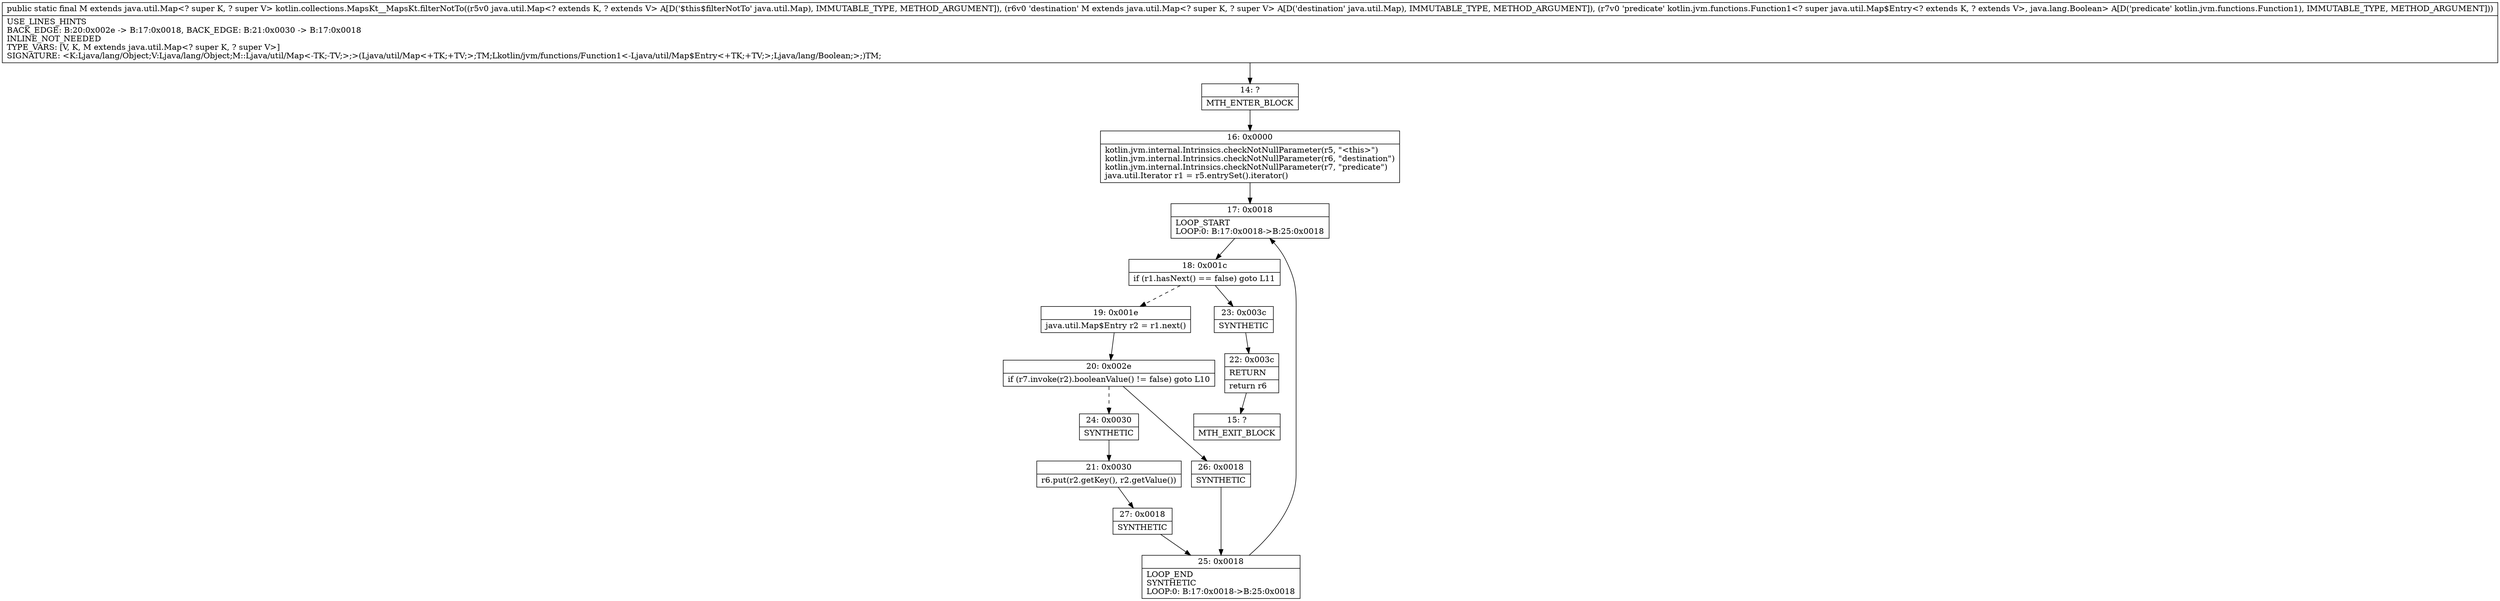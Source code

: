digraph "CFG forkotlin.collections.MapsKt__MapsKt.filterNotTo(Ljava\/util\/Map;Ljava\/util\/Map;Lkotlin\/jvm\/functions\/Function1;)Ljava\/util\/Map;" {
Node_14 [shape=record,label="{14\:\ ?|MTH_ENTER_BLOCK\l}"];
Node_16 [shape=record,label="{16\:\ 0x0000|kotlin.jvm.internal.Intrinsics.checkNotNullParameter(r5, \"\<this\>\")\lkotlin.jvm.internal.Intrinsics.checkNotNullParameter(r6, \"destination\")\lkotlin.jvm.internal.Intrinsics.checkNotNullParameter(r7, \"predicate\")\ljava.util.Iterator r1 = r5.entrySet().iterator()\l}"];
Node_17 [shape=record,label="{17\:\ 0x0018|LOOP_START\lLOOP:0: B:17:0x0018\-\>B:25:0x0018\l}"];
Node_18 [shape=record,label="{18\:\ 0x001c|if (r1.hasNext() == false) goto L11\l}"];
Node_19 [shape=record,label="{19\:\ 0x001e|java.util.Map$Entry r2 = r1.next()\l}"];
Node_20 [shape=record,label="{20\:\ 0x002e|if (r7.invoke(r2).booleanValue() != false) goto L10\l}"];
Node_24 [shape=record,label="{24\:\ 0x0030|SYNTHETIC\l}"];
Node_21 [shape=record,label="{21\:\ 0x0030|r6.put(r2.getKey(), r2.getValue())\l}"];
Node_27 [shape=record,label="{27\:\ 0x0018|SYNTHETIC\l}"];
Node_25 [shape=record,label="{25\:\ 0x0018|LOOP_END\lSYNTHETIC\lLOOP:0: B:17:0x0018\-\>B:25:0x0018\l}"];
Node_26 [shape=record,label="{26\:\ 0x0018|SYNTHETIC\l}"];
Node_23 [shape=record,label="{23\:\ 0x003c|SYNTHETIC\l}"];
Node_22 [shape=record,label="{22\:\ 0x003c|RETURN\l|return r6\l}"];
Node_15 [shape=record,label="{15\:\ ?|MTH_EXIT_BLOCK\l}"];
MethodNode[shape=record,label="{public static final M extends java.util.Map\<? super K, ? super V\> kotlin.collections.MapsKt__MapsKt.filterNotTo((r5v0 java.util.Map\<? extends K, ? extends V\> A[D('$this$filterNotTo' java.util.Map), IMMUTABLE_TYPE, METHOD_ARGUMENT]), (r6v0 'destination' M extends java.util.Map\<? super K, ? super V\> A[D('destination' java.util.Map), IMMUTABLE_TYPE, METHOD_ARGUMENT]), (r7v0 'predicate' kotlin.jvm.functions.Function1\<? super java.util.Map$Entry\<? extends K, ? extends V\>, java.lang.Boolean\> A[D('predicate' kotlin.jvm.functions.Function1), IMMUTABLE_TYPE, METHOD_ARGUMENT]))  | USE_LINES_HINTS\lBACK_EDGE: B:20:0x002e \-\> B:17:0x0018, BACK_EDGE: B:21:0x0030 \-\> B:17:0x0018\lINLINE_NOT_NEEDED\lTYPE_VARS: [V, K, M extends java.util.Map\<? super K, ? super V\>]\lSIGNATURE: \<K:Ljava\/lang\/Object;V:Ljava\/lang\/Object;M::Ljava\/util\/Map\<\-TK;\-TV;\>;\>(Ljava\/util\/Map\<+TK;+TV;\>;TM;Lkotlin\/jvm\/functions\/Function1\<\-Ljava\/util\/Map$Entry\<+TK;+TV;\>;Ljava\/lang\/Boolean;\>;)TM;\l}"];
MethodNode -> Node_14;Node_14 -> Node_16;
Node_16 -> Node_17;
Node_17 -> Node_18;
Node_18 -> Node_19[style=dashed];
Node_18 -> Node_23;
Node_19 -> Node_20;
Node_20 -> Node_24[style=dashed];
Node_20 -> Node_26;
Node_24 -> Node_21;
Node_21 -> Node_27;
Node_27 -> Node_25;
Node_25 -> Node_17;
Node_26 -> Node_25;
Node_23 -> Node_22;
Node_22 -> Node_15;
}

